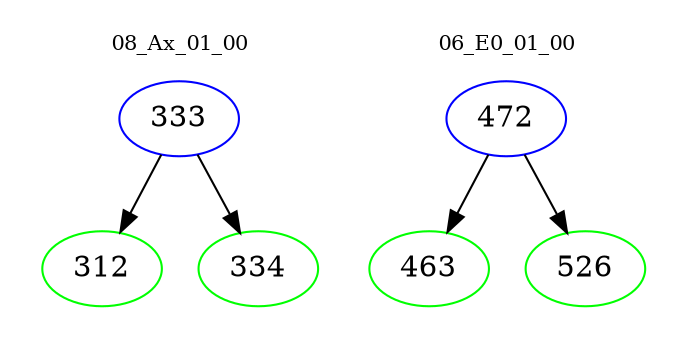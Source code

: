 digraph{
subgraph cluster_0 {
color = white
label = "08_Ax_01_00";
fontsize=10;
T0_333 [label="333", color="blue"]
T0_333 -> T0_312 [color="black"]
T0_312 [label="312", color="green"]
T0_333 -> T0_334 [color="black"]
T0_334 [label="334", color="green"]
}
subgraph cluster_1 {
color = white
label = "06_E0_01_00";
fontsize=10;
T1_472 [label="472", color="blue"]
T1_472 -> T1_463 [color="black"]
T1_463 [label="463", color="green"]
T1_472 -> T1_526 [color="black"]
T1_526 [label="526", color="green"]
}
}
